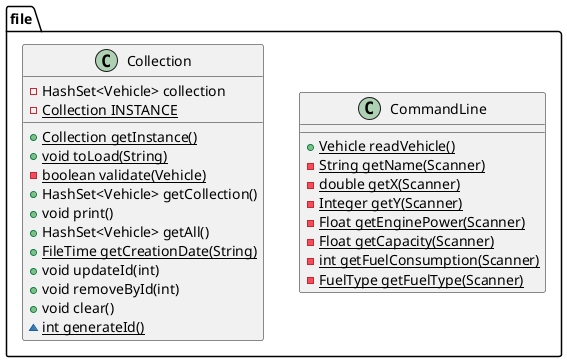 @startuml
class file.CommandLine {
+ {static} Vehicle readVehicle()
- {static} String getName(Scanner)
- {static} double getX(Scanner)
- {static} Integer getY(Scanner)
- {static} Float getEnginePower(Scanner)
- {static} Float getCapacity(Scanner)
- {static} int getFuelConsumption(Scanner)
- {static} FuelType getFuelType(Scanner)
}
class file.Collection {
- HashSet<Vehicle> collection
- {static} Collection INSTANCE
+ {static} Collection getInstance()
+ {static} void toLoad(String)
- {static} boolean validate(Vehicle)
+ HashSet<Vehicle> getCollection()
+ void print()
+ HashSet<Vehicle> getAll()
+ {static} FileTime getCreationDate(String)
+ void updateId(int)
+ void removeById(int)
+ void clear()
~ {static} int generateId()
}
@enduml